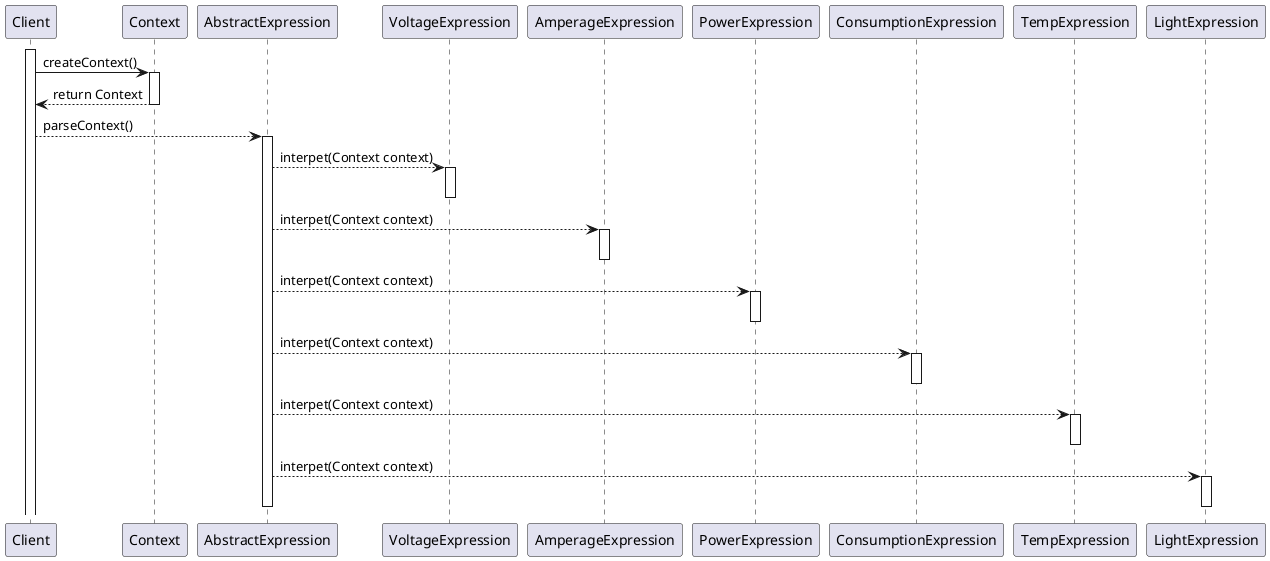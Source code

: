 @startuml interpreter-ts

activate Client
Client -> Context: createContext()
activate Context
Client <-- Context: return Context
deactivate Context
Client-->AbstractExpression: parseContext()

activate AbstractExpression
AbstractExpression --> VoltageExpression: interpet(Context context)
activate VoltageExpression
deactivate VoltageExpression

AbstractExpression --> AmperageExpression: interpet(Context context)
activate AmperageExpression
deactivate AmperageExpression


AbstractExpression --> PowerExpression: interpet(Context context)
activate PowerExpression
deactivate PowerExpression


AbstractExpression --> ConsumptionExpression: interpet(Context context)
activate ConsumptionExpression
deactivate ConsumptionExpression


AbstractExpression --> TempExpression: interpet(Context context)
activate TempExpression
deactivate TempExpression


AbstractExpression --> LightExpression: interpet(Context context)
activate LightExpression
deactivate LightExpression
deactivate AbstractExpression
@enduml
